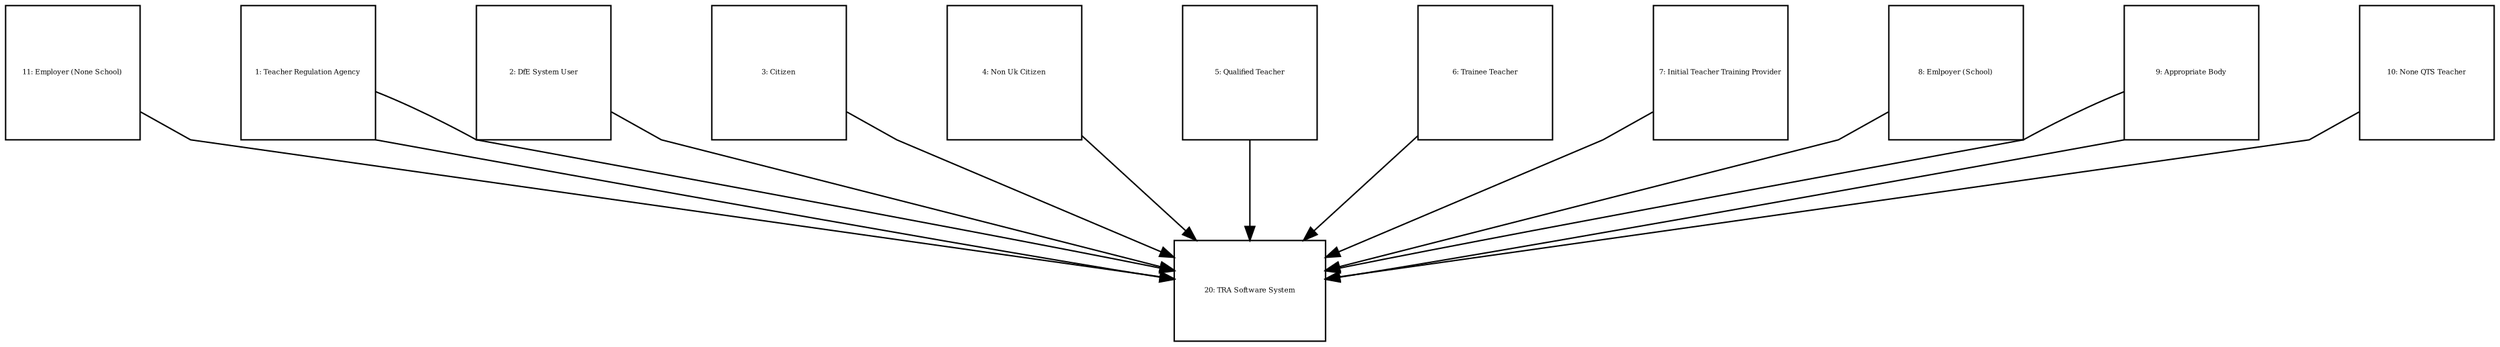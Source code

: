 digraph {
  compound=true
  graph [splines=polyline,rankdir=TB,ranksep=1.0,nodesep=1.0,fontsize=5]
  node [shape=box,fontsize=5]
  edge []

  subgraph cluster_enterprise {
    margin=25
  }

  11 [width=1.333333,height=1.333333,fixedsize=true,id=11,label="11: Employer (None School)"]
  1 [width=1.333333,height=1.333333,fixedsize=true,id=1,label="1: Teacher Regulation Agency"]
  2 [width=1.333333,height=1.333333,fixedsize=true,id=2,label="2: DfE System User"]
  3 [width=1.333333,height=1.333333,fixedsize=true,id=3,label="3: Citizen"]
  4 [width=1.333333,height=1.333333,fixedsize=true,id=4,label="4: Non Uk Citizen"]
  5 [width=1.333333,height=1.333333,fixedsize=true,id=5,label="5: Qualified Teacher"]
  6 [width=1.333333,height=1.333333,fixedsize=true,id=6,label="6: Trainee Teacher"]
  7 [width=1.333333,height=1.333333,fixedsize=true,id=7,label="7: Initial Teacher Training Provider"]
  8 [width=1.333333,height=1.333333,fixedsize=true,id=8,label="8: Emlpoyer (School)"]
  9 [width=1.333333,height=1.333333,fixedsize=true,id=9,label="9: Appropriate Body"]
  20 [width=1.500000,height=1.000000,fixedsize=true,id=20,label="20: TRA Software System"]
  10 [width=1.333333,height=1.333333,fixedsize=true,id=10,label="10: None QTS Teacher"]

  8 -> 20 [id=130]
  9 -> 20 [id=131]
  3 -> 20 [id=31]
  6 -> 20 [id=29]
  5 -> 20 [id=27]
  7 -> 20 [id=129]
  2 -> 20 [id=23]
  9 -> 20 [id=111]
  1 -> 20 [id=66]
  4 -> 20 [id=46]
  10 -> 20 [id=132]
  11 -> 20 [id=133]
  1 -> 20 [id=128]
}